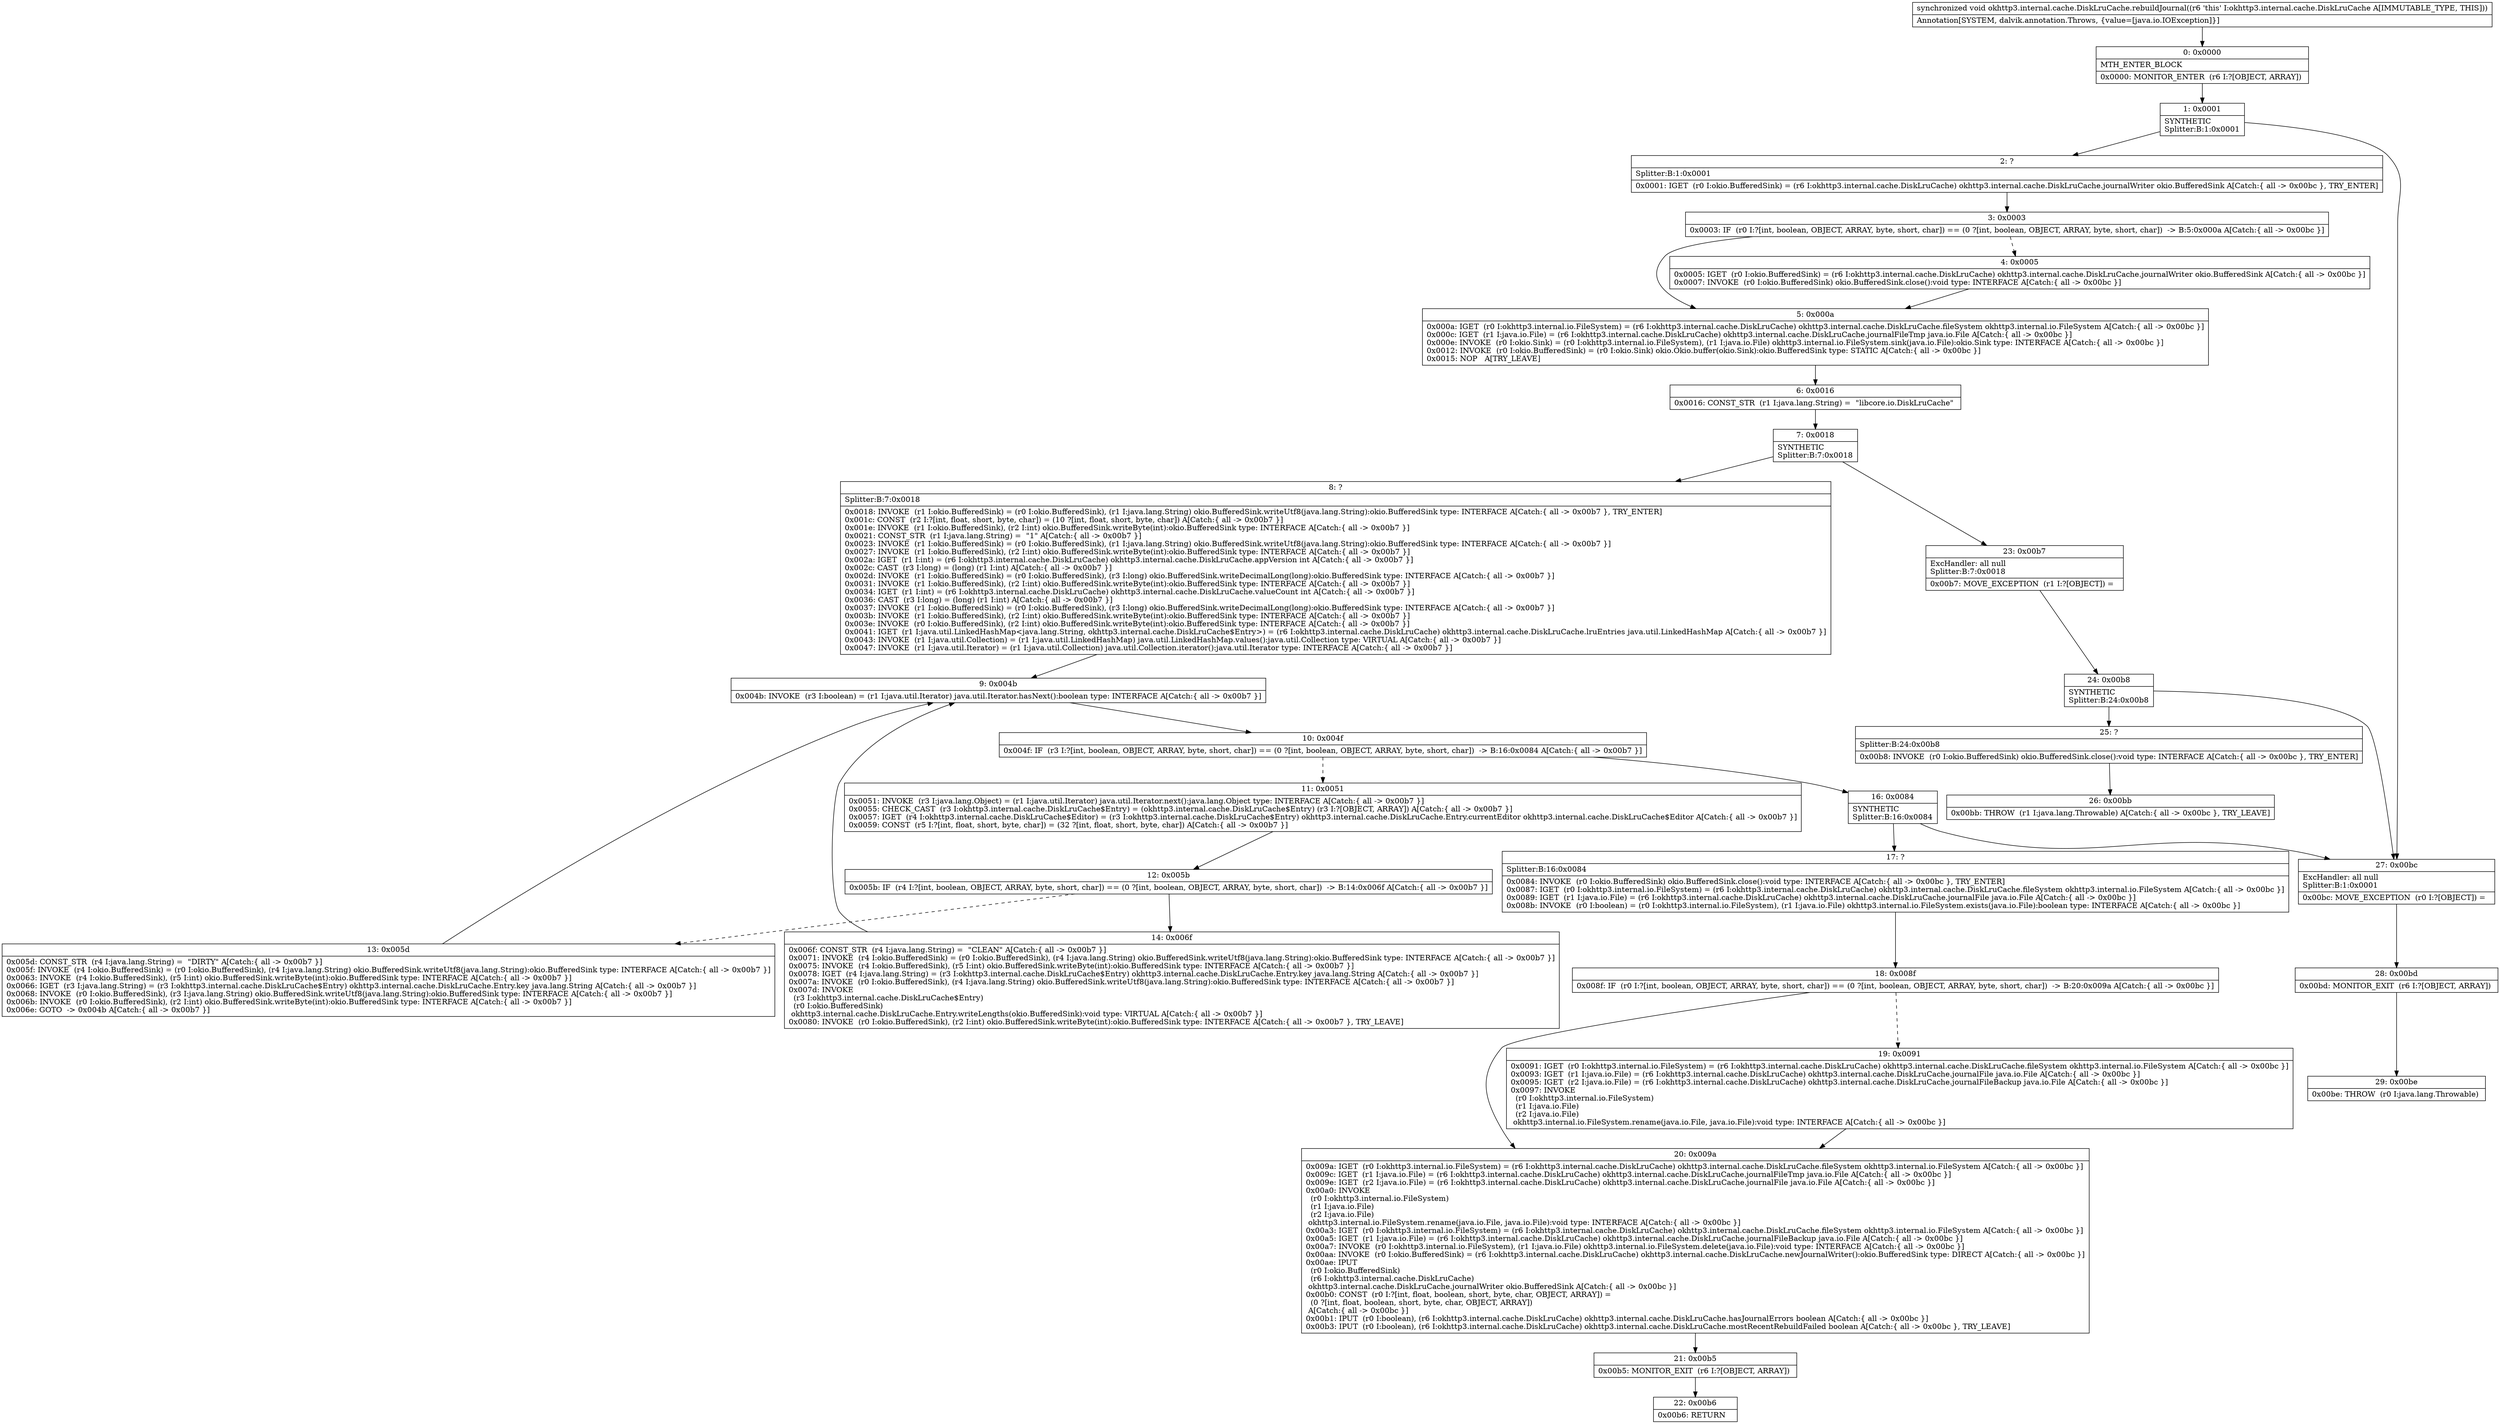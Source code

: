 digraph "CFG forokhttp3.internal.cache.DiskLruCache.rebuildJournal()V" {
Node_0 [shape=record,label="{0\:\ 0x0000|MTH_ENTER_BLOCK\l|0x0000: MONITOR_ENTER  (r6 I:?[OBJECT, ARRAY]) \l}"];
Node_1 [shape=record,label="{1\:\ 0x0001|SYNTHETIC\lSplitter:B:1:0x0001\l}"];
Node_2 [shape=record,label="{2\:\ ?|Splitter:B:1:0x0001\l|0x0001: IGET  (r0 I:okio.BufferedSink) = (r6 I:okhttp3.internal.cache.DiskLruCache) okhttp3.internal.cache.DiskLruCache.journalWriter okio.BufferedSink A[Catch:\{ all \-\> 0x00bc \}, TRY_ENTER]\l}"];
Node_3 [shape=record,label="{3\:\ 0x0003|0x0003: IF  (r0 I:?[int, boolean, OBJECT, ARRAY, byte, short, char]) == (0 ?[int, boolean, OBJECT, ARRAY, byte, short, char])  \-\> B:5:0x000a A[Catch:\{ all \-\> 0x00bc \}]\l}"];
Node_4 [shape=record,label="{4\:\ 0x0005|0x0005: IGET  (r0 I:okio.BufferedSink) = (r6 I:okhttp3.internal.cache.DiskLruCache) okhttp3.internal.cache.DiskLruCache.journalWriter okio.BufferedSink A[Catch:\{ all \-\> 0x00bc \}]\l0x0007: INVOKE  (r0 I:okio.BufferedSink) okio.BufferedSink.close():void type: INTERFACE A[Catch:\{ all \-\> 0x00bc \}]\l}"];
Node_5 [shape=record,label="{5\:\ 0x000a|0x000a: IGET  (r0 I:okhttp3.internal.io.FileSystem) = (r6 I:okhttp3.internal.cache.DiskLruCache) okhttp3.internal.cache.DiskLruCache.fileSystem okhttp3.internal.io.FileSystem A[Catch:\{ all \-\> 0x00bc \}]\l0x000c: IGET  (r1 I:java.io.File) = (r6 I:okhttp3.internal.cache.DiskLruCache) okhttp3.internal.cache.DiskLruCache.journalFileTmp java.io.File A[Catch:\{ all \-\> 0x00bc \}]\l0x000e: INVOKE  (r0 I:okio.Sink) = (r0 I:okhttp3.internal.io.FileSystem), (r1 I:java.io.File) okhttp3.internal.io.FileSystem.sink(java.io.File):okio.Sink type: INTERFACE A[Catch:\{ all \-\> 0x00bc \}]\l0x0012: INVOKE  (r0 I:okio.BufferedSink) = (r0 I:okio.Sink) okio.Okio.buffer(okio.Sink):okio.BufferedSink type: STATIC A[Catch:\{ all \-\> 0x00bc \}]\l0x0015: NOP   A[TRY_LEAVE]\l}"];
Node_6 [shape=record,label="{6\:\ 0x0016|0x0016: CONST_STR  (r1 I:java.lang.String) =  \"libcore.io.DiskLruCache\" \l}"];
Node_7 [shape=record,label="{7\:\ 0x0018|SYNTHETIC\lSplitter:B:7:0x0018\l}"];
Node_8 [shape=record,label="{8\:\ ?|Splitter:B:7:0x0018\l|0x0018: INVOKE  (r1 I:okio.BufferedSink) = (r0 I:okio.BufferedSink), (r1 I:java.lang.String) okio.BufferedSink.writeUtf8(java.lang.String):okio.BufferedSink type: INTERFACE A[Catch:\{ all \-\> 0x00b7 \}, TRY_ENTER]\l0x001c: CONST  (r2 I:?[int, float, short, byte, char]) = (10 ?[int, float, short, byte, char]) A[Catch:\{ all \-\> 0x00b7 \}]\l0x001e: INVOKE  (r1 I:okio.BufferedSink), (r2 I:int) okio.BufferedSink.writeByte(int):okio.BufferedSink type: INTERFACE A[Catch:\{ all \-\> 0x00b7 \}]\l0x0021: CONST_STR  (r1 I:java.lang.String) =  \"1\" A[Catch:\{ all \-\> 0x00b7 \}]\l0x0023: INVOKE  (r1 I:okio.BufferedSink) = (r0 I:okio.BufferedSink), (r1 I:java.lang.String) okio.BufferedSink.writeUtf8(java.lang.String):okio.BufferedSink type: INTERFACE A[Catch:\{ all \-\> 0x00b7 \}]\l0x0027: INVOKE  (r1 I:okio.BufferedSink), (r2 I:int) okio.BufferedSink.writeByte(int):okio.BufferedSink type: INTERFACE A[Catch:\{ all \-\> 0x00b7 \}]\l0x002a: IGET  (r1 I:int) = (r6 I:okhttp3.internal.cache.DiskLruCache) okhttp3.internal.cache.DiskLruCache.appVersion int A[Catch:\{ all \-\> 0x00b7 \}]\l0x002c: CAST  (r3 I:long) = (long) (r1 I:int) A[Catch:\{ all \-\> 0x00b7 \}]\l0x002d: INVOKE  (r1 I:okio.BufferedSink) = (r0 I:okio.BufferedSink), (r3 I:long) okio.BufferedSink.writeDecimalLong(long):okio.BufferedSink type: INTERFACE A[Catch:\{ all \-\> 0x00b7 \}]\l0x0031: INVOKE  (r1 I:okio.BufferedSink), (r2 I:int) okio.BufferedSink.writeByte(int):okio.BufferedSink type: INTERFACE A[Catch:\{ all \-\> 0x00b7 \}]\l0x0034: IGET  (r1 I:int) = (r6 I:okhttp3.internal.cache.DiskLruCache) okhttp3.internal.cache.DiskLruCache.valueCount int A[Catch:\{ all \-\> 0x00b7 \}]\l0x0036: CAST  (r3 I:long) = (long) (r1 I:int) A[Catch:\{ all \-\> 0x00b7 \}]\l0x0037: INVOKE  (r1 I:okio.BufferedSink) = (r0 I:okio.BufferedSink), (r3 I:long) okio.BufferedSink.writeDecimalLong(long):okio.BufferedSink type: INTERFACE A[Catch:\{ all \-\> 0x00b7 \}]\l0x003b: INVOKE  (r1 I:okio.BufferedSink), (r2 I:int) okio.BufferedSink.writeByte(int):okio.BufferedSink type: INTERFACE A[Catch:\{ all \-\> 0x00b7 \}]\l0x003e: INVOKE  (r0 I:okio.BufferedSink), (r2 I:int) okio.BufferedSink.writeByte(int):okio.BufferedSink type: INTERFACE A[Catch:\{ all \-\> 0x00b7 \}]\l0x0041: IGET  (r1 I:java.util.LinkedHashMap\<java.lang.String, okhttp3.internal.cache.DiskLruCache$Entry\>) = (r6 I:okhttp3.internal.cache.DiskLruCache) okhttp3.internal.cache.DiskLruCache.lruEntries java.util.LinkedHashMap A[Catch:\{ all \-\> 0x00b7 \}]\l0x0043: INVOKE  (r1 I:java.util.Collection) = (r1 I:java.util.LinkedHashMap) java.util.LinkedHashMap.values():java.util.Collection type: VIRTUAL A[Catch:\{ all \-\> 0x00b7 \}]\l0x0047: INVOKE  (r1 I:java.util.Iterator) = (r1 I:java.util.Collection) java.util.Collection.iterator():java.util.Iterator type: INTERFACE A[Catch:\{ all \-\> 0x00b7 \}]\l}"];
Node_9 [shape=record,label="{9\:\ 0x004b|0x004b: INVOKE  (r3 I:boolean) = (r1 I:java.util.Iterator) java.util.Iterator.hasNext():boolean type: INTERFACE A[Catch:\{ all \-\> 0x00b7 \}]\l}"];
Node_10 [shape=record,label="{10\:\ 0x004f|0x004f: IF  (r3 I:?[int, boolean, OBJECT, ARRAY, byte, short, char]) == (0 ?[int, boolean, OBJECT, ARRAY, byte, short, char])  \-\> B:16:0x0084 A[Catch:\{ all \-\> 0x00b7 \}]\l}"];
Node_11 [shape=record,label="{11\:\ 0x0051|0x0051: INVOKE  (r3 I:java.lang.Object) = (r1 I:java.util.Iterator) java.util.Iterator.next():java.lang.Object type: INTERFACE A[Catch:\{ all \-\> 0x00b7 \}]\l0x0055: CHECK_CAST  (r3 I:okhttp3.internal.cache.DiskLruCache$Entry) = (okhttp3.internal.cache.DiskLruCache$Entry) (r3 I:?[OBJECT, ARRAY]) A[Catch:\{ all \-\> 0x00b7 \}]\l0x0057: IGET  (r4 I:okhttp3.internal.cache.DiskLruCache$Editor) = (r3 I:okhttp3.internal.cache.DiskLruCache$Entry) okhttp3.internal.cache.DiskLruCache.Entry.currentEditor okhttp3.internal.cache.DiskLruCache$Editor A[Catch:\{ all \-\> 0x00b7 \}]\l0x0059: CONST  (r5 I:?[int, float, short, byte, char]) = (32 ?[int, float, short, byte, char]) A[Catch:\{ all \-\> 0x00b7 \}]\l}"];
Node_12 [shape=record,label="{12\:\ 0x005b|0x005b: IF  (r4 I:?[int, boolean, OBJECT, ARRAY, byte, short, char]) == (0 ?[int, boolean, OBJECT, ARRAY, byte, short, char])  \-\> B:14:0x006f A[Catch:\{ all \-\> 0x00b7 \}]\l}"];
Node_13 [shape=record,label="{13\:\ 0x005d|0x005d: CONST_STR  (r4 I:java.lang.String) =  \"DIRTY\" A[Catch:\{ all \-\> 0x00b7 \}]\l0x005f: INVOKE  (r4 I:okio.BufferedSink) = (r0 I:okio.BufferedSink), (r4 I:java.lang.String) okio.BufferedSink.writeUtf8(java.lang.String):okio.BufferedSink type: INTERFACE A[Catch:\{ all \-\> 0x00b7 \}]\l0x0063: INVOKE  (r4 I:okio.BufferedSink), (r5 I:int) okio.BufferedSink.writeByte(int):okio.BufferedSink type: INTERFACE A[Catch:\{ all \-\> 0x00b7 \}]\l0x0066: IGET  (r3 I:java.lang.String) = (r3 I:okhttp3.internal.cache.DiskLruCache$Entry) okhttp3.internal.cache.DiskLruCache.Entry.key java.lang.String A[Catch:\{ all \-\> 0x00b7 \}]\l0x0068: INVOKE  (r0 I:okio.BufferedSink), (r3 I:java.lang.String) okio.BufferedSink.writeUtf8(java.lang.String):okio.BufferedSink type: INTERFACE A[Catch:\{ all \-\> 0x00b7 \}]\l0x006b: INVOKE  (r0 I:okio.BufferedSink), (r2 I:int) okio.BufferedSink.writeByte(int):okio.BufferedSink type: INTERFACE A[Catch:\{ all \-\> 0x00b7 \}]\l0x006e: GOTO  \-\> 0x004b A[Catch:\{ all \-\> 0x00b7 \}]\l}"];
Node_14 [shape=record,label="{14\:\ 0x006f|0x006f: CONST_STR  (r4 I:java.lang.String) =  \"CLEAN\" A[Catch:\{ all \-\> 0x00b7 \}]\l0x0071: INVOKE  (r4 I:okio.BufferedSink) = (r0 I:okio.BufferedSink), (r4 I:java.lang.String) okio.BufferedSink.writeUtf8(java.lang.String):okio.BufferedSink type: INTERFACE A[Catch:\{ all \-\> 0x00b7 \}]\l0x0075: INVOKE  (r4 I:okio.BufferedSink), (r5 I:int) okio.BufferedSink.writeByte(int):okio.BufferedSink type: INTERFACE A[Catch:\{ all \-\> 0x00b7 \}]\l0x0078: IGET  (r4 I:java.lang.String) = (r3 I:okhttp3.internal.cache.DiskLruCache$Entry) okhttp3.internal.cache.DiskLruCache.Entry.key java.lang.String A[Catch:\{ all \-\> 0x00b7 \}]\l0x007a: INVOKE  (r0 I:okio.BufferedSink), (r4 I:java.lang.String) okio.BufferedSink.writeUtf8(java.lang.String):okio.BufferedSink type: INTERFACE A[Catch:\{ all \-\> 0x00b7 \}]\l0x007d: INVOKE  \l  (r3 I:okhttp3.internal.cache.DiskLruCache$Entry)\l  (r0 I:okio.BufferedSink)\l okhttp3.internal.cache.DiskLruCache.Entry.writeLengths(okio.BufferedSink):void type: VIRTUAL A[Catch:\{ all \-\> 0x00b7 \}]\l0x0080: INVOKE  (r0 I:okio.BufferedSink), (r2 I:int) okio.BufferedSink.writeByte(int):okio.BufferedSink type: INTERFACE A[Catch:\{ all \-\> 0x00b7 \}, TRY_LEAVE]\l}"];
Node_16 [shape=record,label="{16\:\ 0x0084|SYNTHETIC\lSplitter:B:16:0x0084\l}"];
Node_17 [shape=record,label="{17\:\ ?|Splitter:B:16:0x0084\l|0x0084: INVOKE  (r0 I:okio.BufferedSink) okio.BufferedSink.close():void type: INTERFACE A[Catch:\{ all \-\> 0x00bc \}, TRY_ENTER]\l0x0087: IGET  (r0 I:okhttp3.internal.io.FileSystem) = (r6 I:okhttp3.internal.cache.DiskLruCache) okhttp3.internal.cache.DiskLruCache.fileSystem okhttp3.internal.io.FileSystem A[Catch:\{ all \-\> 0x00bc \}]\l0x0089: IGET  (r1 I:java.io.File) = (r6 I:okhttp3.internal.cache.DiskLruCache) okhttp3.internal.cache.DiskLruCache.journalFile java.io.File A[Catch:\{ all \-\> 0x00bc \}]\l0x008b: INVOKE  (r0 I:boolean) = (r0 I:okhttp3.internal.io.FileSystem), (r1 I:java.io.File) okhttp3.internal.io.FileSystem.exists(java.io.File):boolean type: INTERFACE A[Catch:\{ all \-\> 0x00bc \}]\l}"];
Node_18 [shape=record,label="{18\:\ 0x008f|0x008f: IF  (r0 I:?[int, boolean, OBJECT, ARRAY, byte, short, char]) == (0 ?[int, boolean, OBJECT, ARRAY, byte, short, char])  \-\> B:20:0x009a A[Catch:\{ all \-\> 0x00bc \}]\l}"];
Node_19 [shape=record,label="{19\:\ 0x0091|0x0091: IGET  (r0 I:okhttp3.internal.io.FileSystem) = (r6 I:okhttp3.internal.cache.DiskLruCache) okhttp3.internal.cache.DiskLruCache.fileSystem okhttp3.internal.io.FileSystem A[Catch:\{ all \-\> 0x00bc \}]\l0x0093: IGET  (r1 I:java.io.File) = (r6 I:okhttp3.internal.cache.DiskLruCache) okhttp3.internal.cache.DiskLruCache.journalFile java.io.File A[Catch:\{ all \-\> 0x00bc \}]\l0x0095: IGET  (r2 I:java.io.File) = (r6 I:okhttp3.internal.cache.DiskLruCache) okhttp3.internal.cache.DiskLruCache.journalFileBackup java.io.File A[Catch:\{ all \-\> 0x00bc \}]\l0x0097: INVOKE  \l  (r0 I:okhttp3.internal.io.FileSystem)\l  (r1 I:java.io.File)\l  (r2 I:java.io.File)\l okhttp3.internal.io.FileSystem.rename(java.io.File, java.io.File):void type: INTERFACE A[Catch:\{ all \-\> 0x00bc \}]\l}"];
Node_20 [shape=record,label="{20\:\ 0x009a|0x009a: IGET  (r0 I:okhttp3.internal.io.FileSystem) = (r6 I:okhttp3.internal.cache.DiskLruCache) okhttp3.internal.cache.DiskLruCache.fileSystem okhttp3.internal.io.FileSystem A[Catch:\{ all \-\> 0x00bc \}]\l0x009c: IGET  (r1 I:java.io.File) = (r6 I:okhttp3.internal.cache.DiskLruCache) okhttp3.internal.cache.DiskLruCache.journalFileTmp java.io.File A[Catch:\{ all \-\> 0x00bc \}]\l0x009e: IGET  (r2 I:java.io.File) = (r6 I:okhttp3.internal.cache.DiskLruCache) okhttp3.internal.cache.DiskLruCache.journalFile java.io.File A[Catch:\{ all \-\> 0x00bc \}]\l0x00a0: INVOKE  \l  (r0 I:okhttp3.internal.io.FileSystem)\l  (r1 I:java.io.File)\l  (r2 I:java.io.File)\l okhttp3.internal.io.FileSystem.rename(java.io.File, java.io.File):void type: INTERFACE A[Catch:\{ all \-\> 0x00bc \}]\l0x00a3: IGET  (r0 I:okhttp3.internal.io.FileSystem) = (r6 I:okhttp3.internal.cache.DiskLruCache) okhttp3.internal.cache.DiskLruCache.fileSystem okhttp3.internal.io.FileSystem A[Catch:\{ all \-\> 0x00bc \}]\l0x00a5: IGET  (r1 I:java.io.File) = (r6 I:okhttp3.internal.cache.DiskLruCache) okhttp3.internal.cache.DiskLruCache.journalFileBackup java.io.File A[Catch:\{ all \-\> 0x00bc \}]\l0x00a7: INVOKE  (r0 I:okhttp3.internal.io.FileSystem), (r1 I:java.io.File) okhttp3.internal.io.FileSystem.delete(java.io.File):void type: INTERFACE A[Catch:\{ all \-\> 0x00bc \}]\l0x00aa: INVOKE  (r0 I:okio.BufferedSink) = (r6 I:okhttp3.internal.cache.DiskLruCache) okhttp3.internal.cache.DiskLruCache.newJournalWriter():okio.BufferedSink type: DIRECT A[Catch:\{ all \-\> 0x00bc \}]\l0x00ae: IPUT  \l  (r0 I:okio.BufferedSink)\l  (r6 I:okhttp3.internal.cache.DiskLruCache)\l okhttp3.internal.cache.DiskLruCache.journalWriter okio.BufferedSink A[Catch:\{ all \-\> 0x00bc \}]\l0x00b0: CONST  (r0 I:?[int, float, boolean, short, byte, char, OBJECT, ARRAY]) = \l  (0 ?[int, float, boolean, short, byte, char, OBJECT, ARRAY])\l A[Catch:\{ all \-\> 0x00bc \}]\l0x00b1: IPUT  (r0 I:boolean), (r6 I:okhttp3.internal.cache.DiskLruCache) okhttp3.internal.cache.DiskLruCache.hasJournalErrors boolean A[Catch:\{ all \-\> 0x00bc \}]\l0x00b3: IPUT  (r0 I:boolean), (r6 I:okhttp3.internal.cache.DiskLruCache) okhttp3.internal.cache.DiskLruCache.mostRecentRebuildFailed boolean A[Catch:\{ all \-\> 0x00bc \}, TRY_LEAVE]\l}"];
Node_21 [shape=record,label="{21\:\ 0x00b5|0x00b5: MONITOR_EXIT  (r6 I:?[OBJECT, ARRAY]) \l}"];
Node_22 [shape=record,label="{22\:\ 0x00b6|0x00b6: RETURN   \l}"];
Node_23 [shape=record,label="{23\:\ 0x00b7|ExcHandler: all null\lSplitter:B:7:0x0018\l|0x00b7: MOVE_EXCEPTION  (r1 I:?[OBJECT]) =  \l}"];
Node_24 [shape=record,label="{24\:\ 0x00b8|SYNTHETIC\lSplitter:B:24:0x00b8\l}"];
Node_25 [shape=record,label="{25\:\ ?|Splitter:B:24:0x00b8\l|0x00b8: INVOKE  (r0 I:okio.BufferedSink) okio.BufferedSink.close():void type: INTERFACE A[Catch:\{ all \-\> 0x00bc \}, TRY_ENTER]\l}"];
Node_26 [shape=record,label="{26\:\ 0x00bb|0x00bb: THROW  (r1 I:java.lang.Throwable) A[Catch:\{ all \-\> 0x00bc \}, TRY_LEAVE]\l}"];
Node_27 [shape=record,label="{27\:\ 0x00bc|ExcHandler: all null\lSplitter:B:1:0x0001\l|0x00bc: MOVE_EXCEPTION  (r0 I:?[OBJECT]) =  \l}"];
Node_28 [shape=record,label="{28\:\ 0x00bd|0x00bd: MONITOR_EXIT  (r6 I:?[OBJECT, ARRAY]) \l}"];
Node_29 [shape=record,label="{29\:\ 0x00be|0x00be: THROW  (r0 I:java.lang.Throwable) \l}"];
MethodNode[shape=record,label="{synchronized void okhttp3.internal.cache.DiskLruCache.rebuildJournal((r6 'this' I:okhttp3.internal.cache.DiskLruCache A[IMMUTABLE_TYPE, THIS]))  | Annotation[SYSTEM, dalvik.annotation.Throws, \{value=[java.io.IOException]\}]\l}"];
MethodNode -> Node_0;
Node_0 -> Node_1;
Node_1 -> Node_2;
Node_1 -> Node_27;
Node_2 -> Node_3;
Node_3 -> Node_4[style=dashed];
Node_3 -> Node_5;
Node_4 -> Node_5;
Node_5 -> Node_6;
Node_6 -> Node_7;
Node_7 -> Node_8;
Node_7 -> Node_23;
Node_8 -> Node_9;
Node_9 -> Node_10;
Node_10 -> Node_11[style=dashed];
Node_10 -> Node_16;
Node_11 -> Node_12;
Node_12 -> Node_13[style=dashed];
Node_12 -> Node_14;
Node_13 -> Node_9;
Node_14 -> Node_9;
Node_16 -> Node_17;
Node_16 -> Node_27;
Node_17 -> Node_18;
Node_18 -> Node_19[style=dashed];
Node_18 -> Node_20;
Node_19 -> Node_20;
Node_20 -> Node_21;
Node_21 -> Node_22;
Node_23 -> Node_24;
Node_24 -> Node_25;
Node_24 -> Node_27;
Node_25 -> Node_26;
Node_27 -> Node_28;
Node_28 -> Node_29;
}

